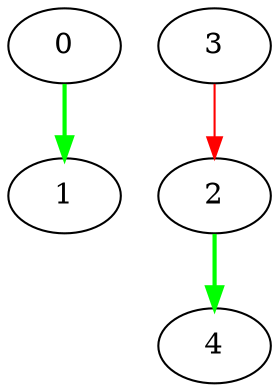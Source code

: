 digraph {
  0 [label="0", color=black];
  2 [label="2", color=black];
  3 -> 2 [label="", color=red];
  4 [label="4", color=black];
  2 -> 4 [label="", color=green, penwidth=2];
  1 [label="1", color=black];
  0 -> 1 [label="", color=green, penwidth=2];
  3 [label="3", color=black];
}
